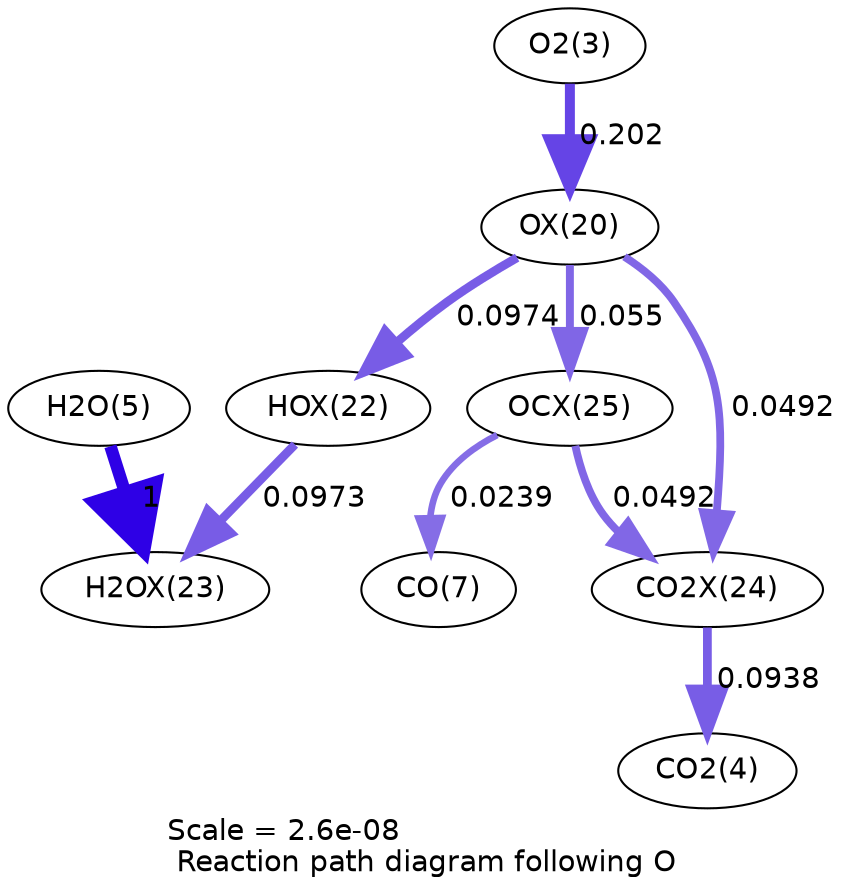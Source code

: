 digraph reaction_paths {
center=1;
s5 -> s23[fontname="Helvetica", penwidth=4.79, arrowsize=2.4, color="0.7, 0.702, 0.9"
, label=" 0.202"];
s23 -> s25[fontname="Helvetica", penwidth=4.24, arrowsize=2.12, color="0.7, 0.597, 0.9"
, label=" 0.0974"];
s23 -> s28[fontname="Helvetica", penwidth=3.81, arrowsize=1.9, color="0.7, 0.555, 0.9"
, label=" 0.055"];
s23 -> s27[fontname="Helvetica", penwidth=3.73, arrowsize=1.86, color="0.7, 0.549, 0.9"
, label=" 0.0492"];
s25 -> s26[fontname="Helvetica", penwidth=4.24, arrowsize=2.12, color="0.7, 0.597, 0.9"
, label=" 0.0973"];
s7 -> s26[fontname="Helvetica", penwidth=6, arrowsize=3, color="0.7, 1.5, 0.9"
, label=" 1"];
s28 -> s9[fontname="Helvetica", penwidth=3.18, arrowsize=1.59, color="0.7, 0.524, 0.9"
, label=" 0.0239"];
s28 -> s27[fontname="Helvetica", penwidth=3.73, arrowsize=1.86, color="0.7, 0.549, 0.9"
, label=" 0.0492"];
s27 -> s6[fontname="Helvetica", penwidth=4.21, arrowsize=2.11, color="0.7, 0.594, 0.9"
, label=" 0.0938"];
s5 [ fontname="Helvetica", label="O2(3)"];
s6 [ fontname="Helvetica", label="CO2(4)"];
s7 [ fontname="Helvetica", label="H2O(5)"];
s9 [ fontname="Helvetica", label="CO(7)"];
s23 [ fontname="Helvetica", label="OX(20)"];
s25 [ fontname="Helvetica", label="HOX(22)"];
s26 [ fontname="Helvetica", label="H2OX(23)"];
s27 [ fontname="Helvetica", label="CO2X(24)"];
s28 [ fontname="Helvetica", label="OCX(25)"];
 label = "Scale = 2.6e-08\l Reaction path diagram following O";
 fontname = "Helvetica";
}

